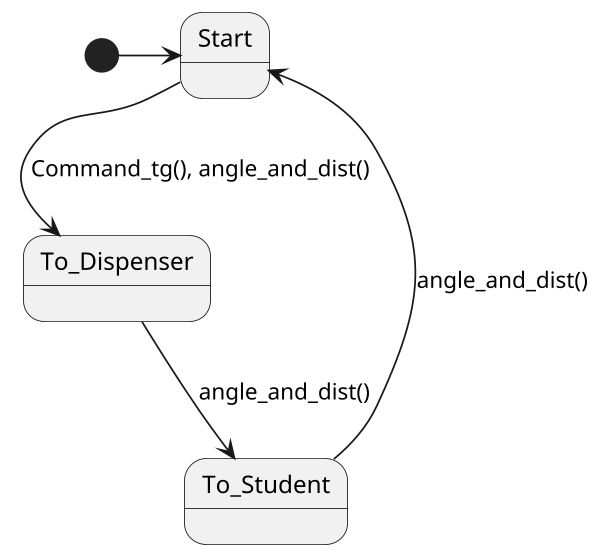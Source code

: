 @startuml
scale 600 width
[*] -> Start
Start --> To_Dispenser : Command_tg(), angle_and_dist()
To_Dispenser --> To_Student: angle_and_dist()
To_Student --> Start : angle_and_dist()
@enduml

